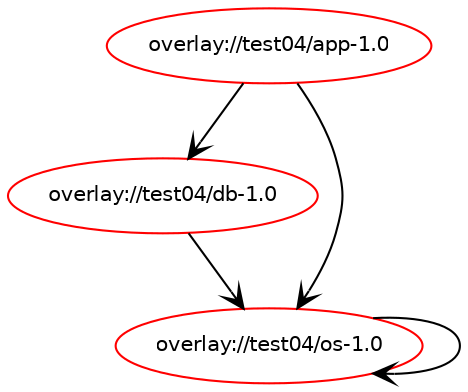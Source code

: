digraph prolog {

newrank=true;
concentrate=true;
compound=true;
graph [rankdir=TD];#, ranksep=2.5, nodesep=0.2];
edge  [arrowhead=vee];
node  [fontname=Helvetica,fontsize=10];

"overlay://test04/app-1.0" [color=red, href="../test04/app-1.0-rdepend.svg"];
"overlay://test04/app-1.0" -> "overlay://test04/db-1.0"
"overlay://test04/app-1.0" -> "overlay://test04/os-1.0"
"overlay://test04/db-1.0" [color=red, href="../test04/db-1.0-rdepend.svg"];
"overlay://test04/db-1.0" -> "overlay://test04/os-1.0"
"overlay://test04/os-1.0" [color=red, href="../test04/os-1.0-rdepend.svg"];
"overlay://test04/os-1.0" -> "overlay://test04/os-1.0"
}
